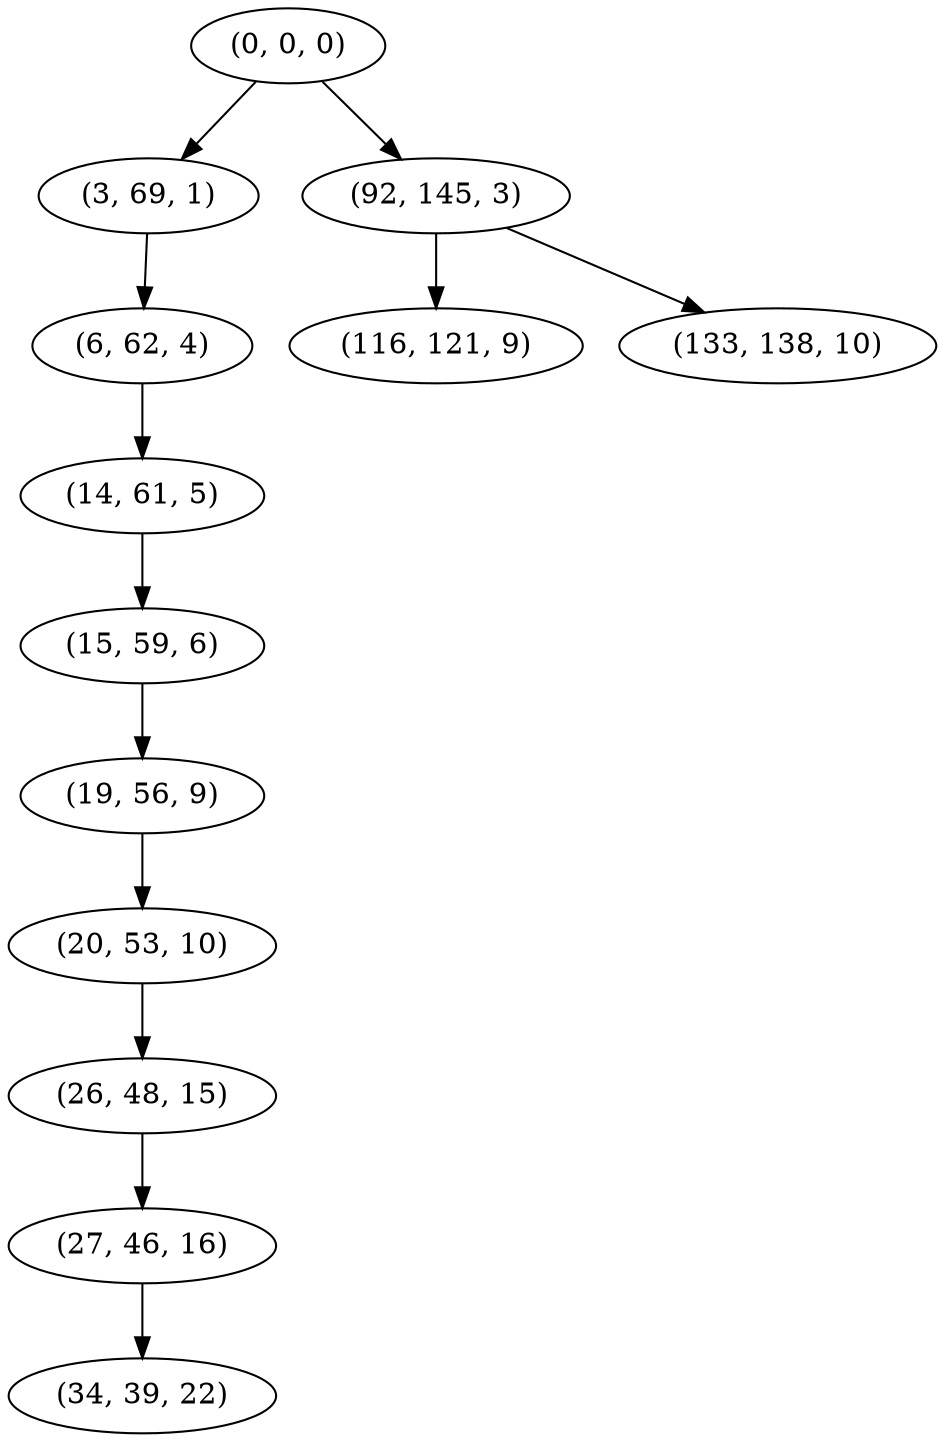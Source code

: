 digraph tree {
    "(0, 0, 0)";
    "(3, 69, 1)";
    "(6, 62, 4)";
    "(14, 61, 5)";
    "(15, 59, 6)";
    "(19, 56, 9)";
    "(20, 53, 10)";
    "(26, 48, 15)";
    "(27, 46, 16)";
    "(34, 39, 22)";
    "(92, 145, 3)";
    "(116, 121, 9)";
    "(133, 138, 10)";
    "(0, 0, 0)" -> "(3, 69, 1)";
    "(0, 0, 0)" -> "(92, 145, 3)";
    "(3, 69, 1)" -> "(6, 62, 4)";
    "(6, 62, 4)" -> "(14, 61, 5)";
    "(14, 61, 5)" -> "(15, 59, 6)";
    "(15, 59, 6)" -> "(19, 56, 9)";
    "(19, 56, 9)" -> "(20, 53, 10)";
    "(20, 53, 10)" -> "(26, 48, 15)";
    "(26, 48, 15)" -> "(27, 46, 16)";
    "(27, 46, 16)" -> "(34, 39, 22)";
    "(92, 145, 3)" -> "(116, 121, 9)";
    "(92, 145, 3)" -> "(133, 138, 10)";
}
